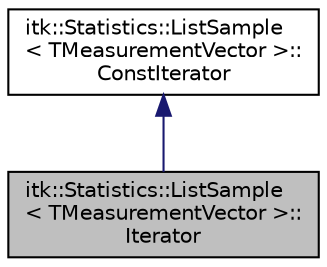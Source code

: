digraph "itk::Statistics::ListSample&lt; TMeasurementVector &gt;::Iterator"
{
 // LATEX_PDF_SIZE
  edge [fontname="Helvetica",fontsize="10",labelfontname="Helvetica",labelfontsize="10"];
  node [fontname="Helvetica",fontsize="10",shape=record];
  Node1 [label="itk::Statistics::ListSample\l\< TMeasurementVector \>::\lIterator",height=0.2,width=0.4,color="black", fillcolor="grey75", style="filled", fontcolor="black",tooltip="Iterator."];
  Node2 -> Node1 [dir="back",color="midnightblue",fontsize="10",style="solid",fontname="Helvetica"];
  Node2 [label="itk::Statistics::ListSample\l\< TMeasurementVector \>::\lConstIterator",height=0.2,width=0.4,color="black", fillcolor="white", style="filled",URL="$classitk_1_1Statistics_1_1ListSample_1_1ConstIterator.html",tooltip="Const Iterator."];
}
